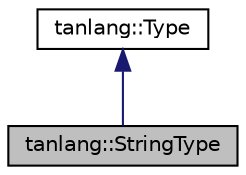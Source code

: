 digraph "tanlang::StringType"
{
 // LATEX_PDF_SIZE
  edge [fontname="Helvetica",fontsize="10",labelfontname="Helvetica",labelfontsize="10"];
  node [fontname="Helvetica",fontsize="10",shape=record];
  Node1 [label="tanlang::StringType",height=0.2,width=0.4,color="black", fillcolor="grey75", style="filled", fontcolor="black",tooltip=" "];
  Node2 -> Node1 [dir="back",color="midnightblue",fontsize="10",style="solid",fontname="Helvetica"];
  Node2 [label="tanlang::Type",height=0.2,width=0.4,color="black", fillcolor="white", style="filled",URL="$classtanlang_1_1Type.html",tooltip="Type is immutable once created. The exception is StructType. Its information is updated in multiple s..."];
}
